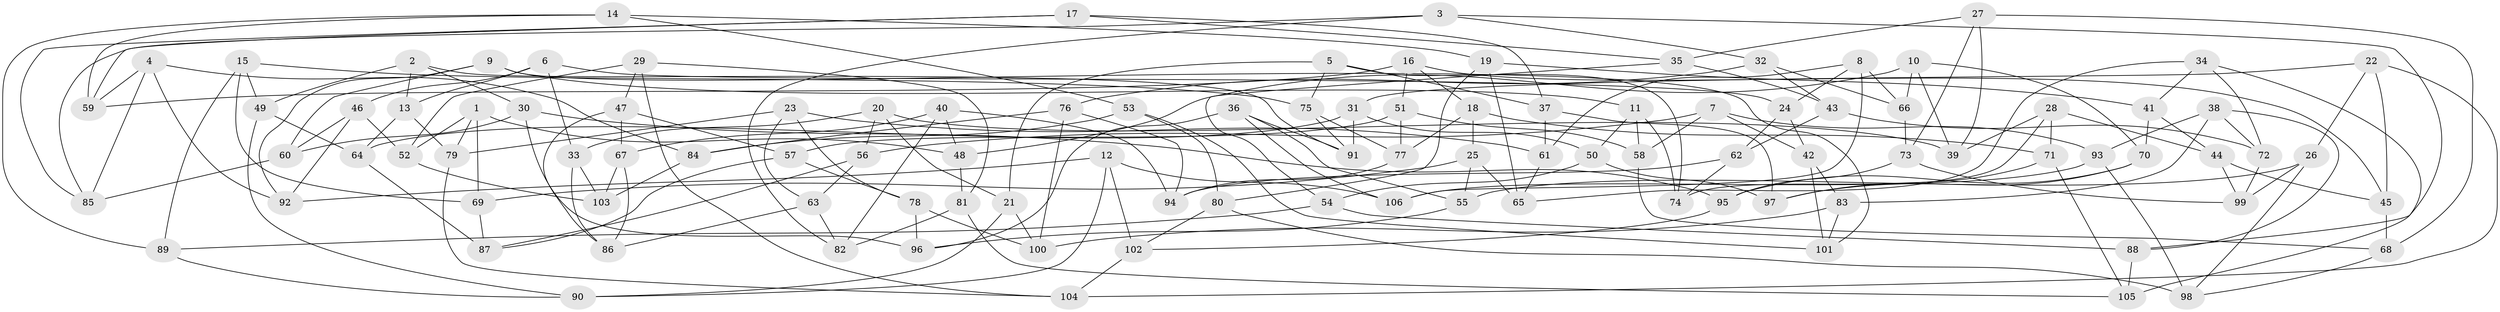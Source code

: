 // Generated by graph-tools (version 1.1) at 2025/50/03/09/25 03:50:55]
// undirected, 106 vertices, 212 edges
graph export_dot {
graph [start="1"]
  node [color=gray90,style=filled];
  1;
  2;
  3;
  4;
  5;
  6;
  7;
  8;
  9;
  10;
  11;
  12;
  13;
  14;
  15;
  16;
  17;
  18;
  19;
  20;
  21;
  22;
  23;
  24;
  25;
  26;
  27;
  28;
  29;
  30;
  31;
  32;
  33;
  34;
  35;
  36;
  37;
  38;
  39;
  40;
  41;
  42;
  43;
  44;
  45;
  46;
  47;
  48;
  49;
  50;
  51;
  52;
  53;
  54;
  55;
  56;
  57;
  58;
  59;
  60;
  61;
  62;
  63;
  64;
  65;
  66;
  67;
  68;
  69;
  70;
  71;
  72;
  73;
  74;
  75;
  76;
  77;
  78;
  79;
  80;
  81;
  82;
  83;
  84;
  85;
  86;
  87;
  88;
  89;
  90;
  91;
  92;
  93;
  94;
  95;
  96;
  97;
  98;
  99;
  100;
  101;
  102;
  103;
  104;
  105;
  106;
  1 -- 48;
  1 -- 52;
  1 -- 79;
  1 -- 69;
  2 -- 13;
  2 -- 30;
  2 -- 49;
  2 -- 91;
  3 -- 85;
  3 -- 32;
  3 -- 82;
  3 -- 88;
  4 -- 59;
  4 -- 85;
  4 -- 92;
  4 -- 84;
  5 -- 75;
  5 -- 37;
  5 -- 21;
  5 -- 74;
  6 -- 33;
  6 -- 24;
  6 -- 46;
  6 -- 13;
  7 -- 42;
  7 -- 93;
  7 -- 58;
  7 -- 56;
  8 -- 106;
  8 -- 61;
  8 -- 24;
  8 -- 66;
  9 -- 11;
  9 -- 101;
  9 -- 60;
  9 -- 92;
  10 -- 48;
  10 -- 70;
  10 -- 39;
  10 -- 66;
  11 -- 74;
  11 -- 50;
  11 -- 58;
  12 -- 102;
  12 -- 92;
  12 -- 90;
  12 -- 106;
  13 -- 79;
  13 -- 64;
  14 -- 89;
  14 -- 53;
  14 -- 59;
  14 -- 19;
  15 -- 49;
  15 -- 69;
  15 -- 89;
  15 -- 75;
  16 -- 51;
  16 -- 45;
  16 -- 18;
  16 -- 59;
  17 -- 85;
  17 -- 37;
  17 -- 59;
  17 -- 35;
  18 -- 71;
  18 -- 77;
  18 -- 25;
  19 -- 65;
  19 -- 41;
  19 -- 80;
  20 -- 33;
  20 -- 39;
  20 -- 21;
  20 -- 56;
  21 -- 100;
  21 -- 90;
  22 -- 26;
  22 -- 31;
  22 -- 104;
  22 -- 45;
  23 -- 61;
  23 -- 63;
  23 -- 79;
  23 -- 78;
  24 -- 42;
  24 -- 62;
  25 -- 55;
  25 -- 69;
  25 -- 65;
  26 -- 98;
  26 -- 55;
  26 -- 99;
  27 -- 68;
  27 -- 35;
  27 -- 39;
  27 -- 73;
  28 -- 71;
  28 -- 44;
  28 -- 74;
  28 -- 39;
  29 -- 52;
  29 -- 104;
  29 -- 81;
  29 -- 47;
  30 -- 95;
  30 -- 96;
  30 -- 60;
  31 -- 50;
  31 -- 64;
  31 -- 91;
  32 -- 66;
  32 -- 43;
  32 -- 76;
  33 -- 86;
  33 -- 103;
  34 -- 65;
  34 -- 72;
  34 -- 41;
  34 -- 105;
  35 -- 54;
  35 -- 43;
  36 -- 91;
  36 -- 55;
  36 -- 106;
  36 -- 96;
  37 -- 61;
  37 -- 97;
  38 -- 72;
  38 -- 88;
  38 -- 93;
  38 -- 83;
  40 -- 94;
  40 -- 48;
  40 -- 67;
  40 -- 82;
  41 -- 44;
  41 -- 70;
  42 -- 101;
  42 -- 83;
  43 -- 72;
  43 -- 62;
  44 -- 99;
  44 -- 45;
  45 -- 68;
  46 -- 52;
  46 -- 92;
  46 -- 60;
  47 -- 86;
  47 -- 57;
  47 -- 67;
  48 -- 81;
  49 -- 90;
  49 -- 64;
  50 -- 97;
  50 -- 54;
  51 -- 58;
  51 -- 57;
  51 -- 77;
  52 -- 103;
  53 -- 84;
  53 -- 101;
  53 -- 80;
  54 -- 88;
  54 -- 89;
  55 -- 96;
  56 -- 87;
  56 -- 63;
  57 -- 87;
  57 -- 78;
  58 -- 68;
  60 -- 85;
  61 -- 65;
  62 -- 94;
  62 -- 74;
  63 -- 82;
  63 -- 86;
  64 -- 87;
  66 -- 73;
  67 -- 86;
  67 -- 103;
  68 -- 98;
  69 -- 87;
  70 -- 95;
  70 -- 97;
  71 -- 97;
  71 -- 105;
  72 -- 99;
  73 -- 99;
  73 -- 95;
  75 -- 91;
  75 -- 77;
  76 -- 84;
  76 -- 94;
  76 -- 100;
  77 -- 94;
  78 -- 96;
  78 -- 100;
  79 -- 104;
  80 -- 102;
  80 -- 98;
  81 -- 82;
  81 -- 105;
  83 -- 100;
  83 -- 101;
  84 -- 103;
  88 -- 105;
  89 -- 90;
  93 -- 98;
  93 -- 106;
  95 -- 102;
  102 -- 104;
}
